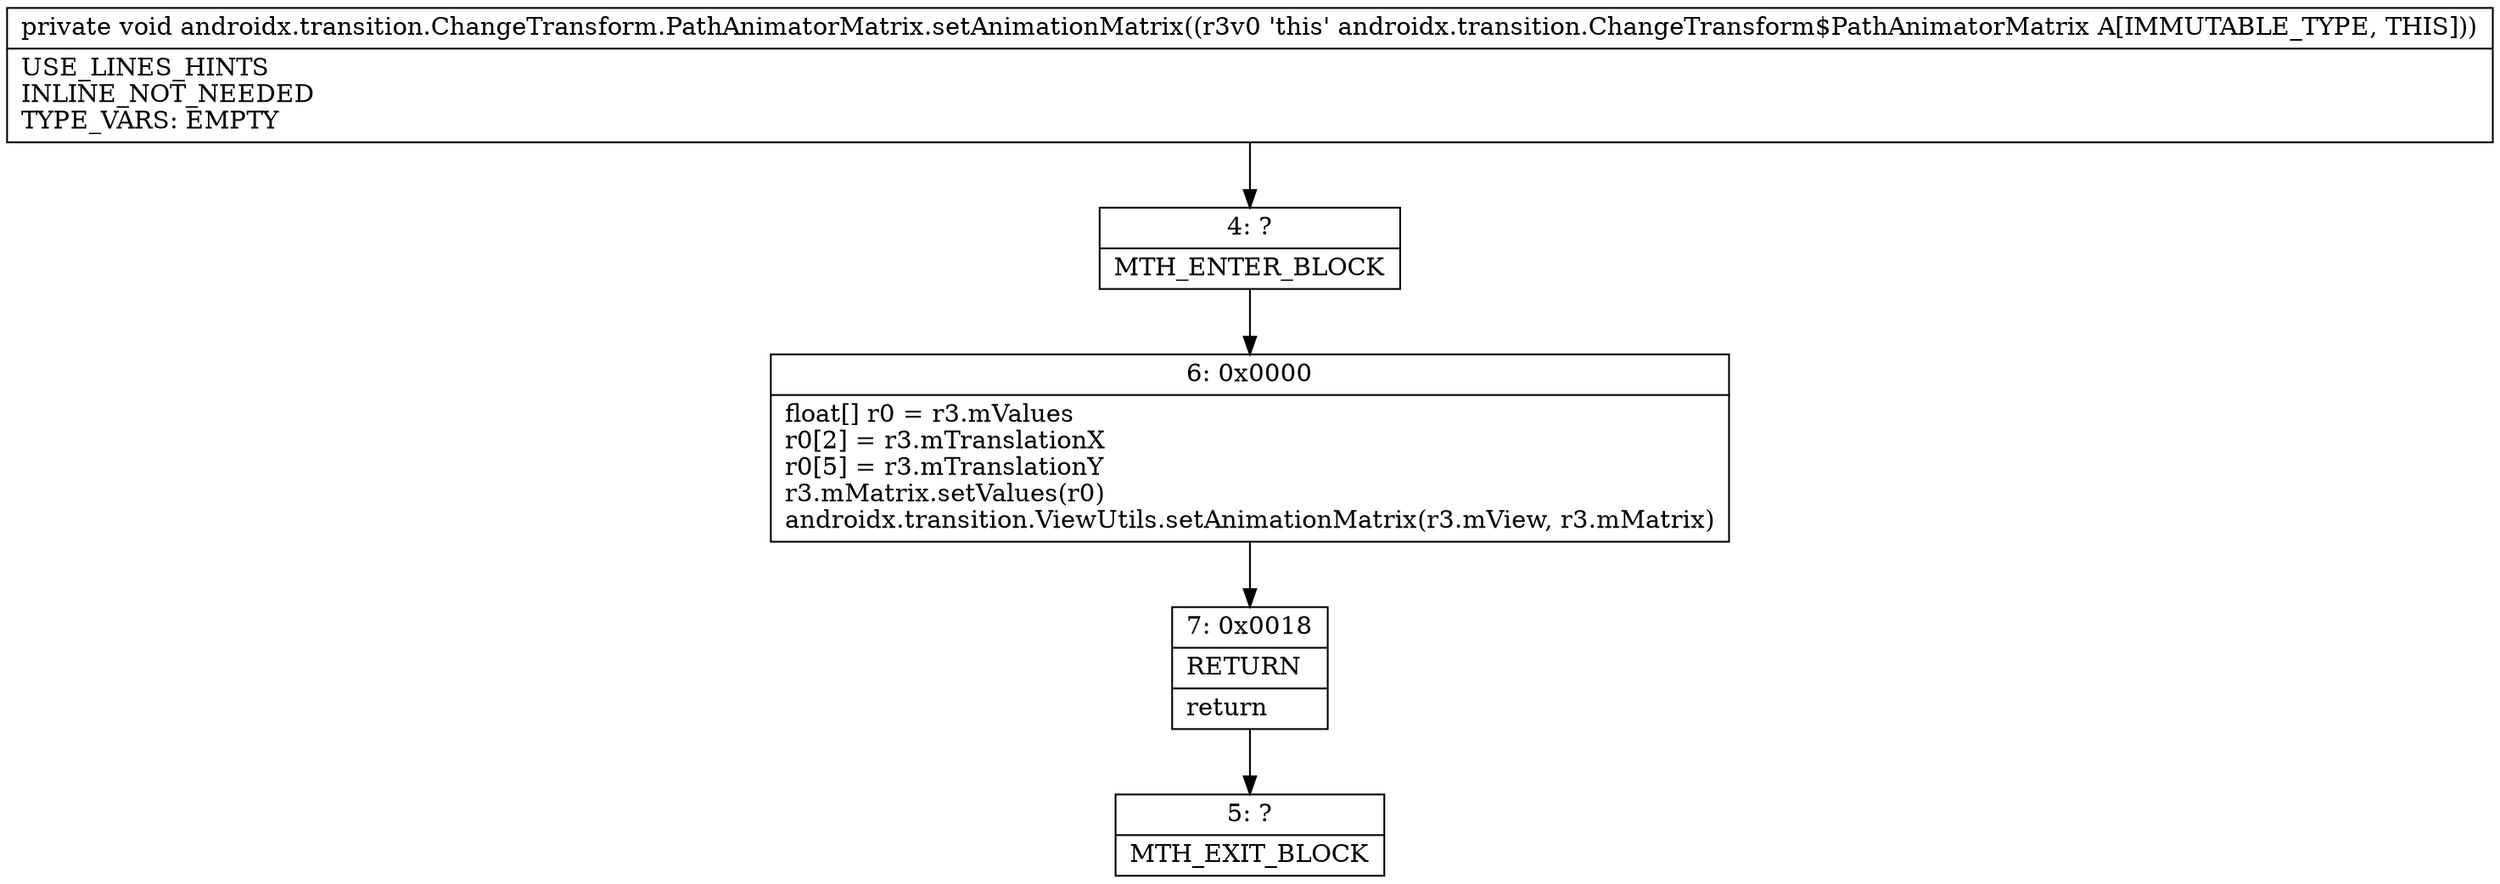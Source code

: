 digraph "CFG forandroidx.transition.ChangeTransform.PathAnimatorMatrix.setAnimationMatrix()V" {
Node_4 [shape=record,label="{4\:\ ?|MTH_ENTER_BLOCK\l}"];
Node_6 [shape=record,label="{6\:\ 0x0000|float[] r0 = r3.mValues\lr0[2] = r3.mTranslationX\lr0[5] = r3.mTranslationY\lr3.mMatrix.setValues(r0)\landroidx.transition.ViewUtils.setAnimationMatrix(r3.mView, r3.mMatrix)\l}"];
Node_7 [shape=record,label="{7\:\ 0x0018|RETURN\l|return\l}"];
Node_5 [shape=record,label="{5\:\ ?|MTH_EXIT_BLOCK\l}"];
MethodNode[shape=record,label="{private void androidx.transition.ChangeTransform.PathAnimatorMatrix.setAnimationMatrix((r3v0 'this' androidx.transition.ChangeTransform$PathAnimatorMatrix A[IMMUTABLE_TYPE, THIS]))  | USE_LINES_HINTS\lINLINE_NOT_NEEDED\lTYPE_VARS: EMPTY\l}"];
MethodNode -> Node_4;Node_4 -> Node_6;
Node_6 -> Node_7;
Node_7 -> Node_5;
}

